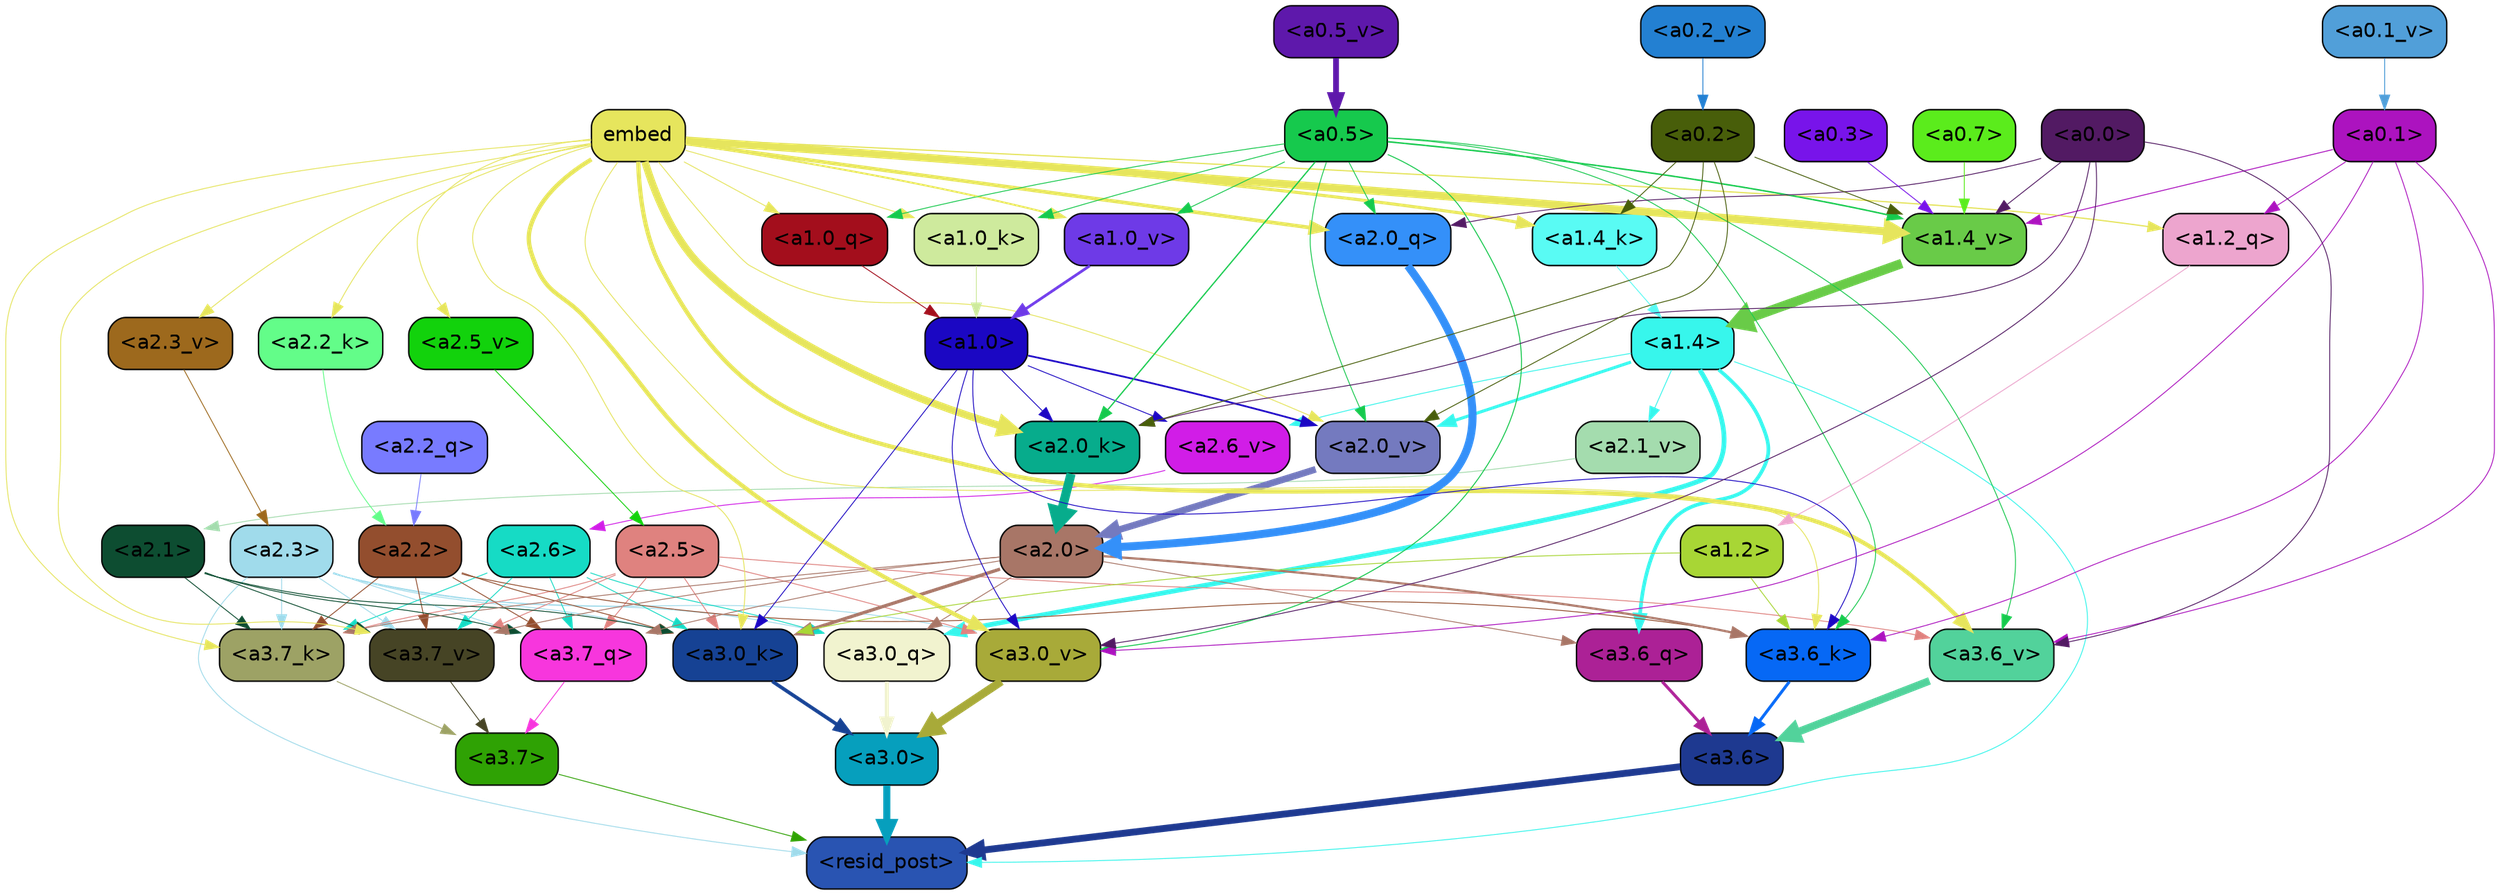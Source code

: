 strict digraph "" {
	graph [bgcolor=transparent,
		layout=dot,
		overlap=false,
		splines=true
	];
	"<a3.7>"	[color=black,
		fillcolor="#2fa204",
		fontname=Helvetica,
		shape=box,
		style="filled, rounded"];
	"<resid_post>"	[color=black,
		fillcolor="#2954b2",
		fontname=Helvetica,
		shape=box,
		style="filled, rounded"];
	"<a3.7>" -> "<resid_post>"	[color="#2fa204",
		penwidth=0.6];
	"<a3.6>"	[color=black,
		fillcolor="#1e3990",
		fontname=Helvetica,
		shape=box,
		style="filled, rounded"];
	"<a3.6>" -> "<resid_post>"	[color="#1e3990",
		penwidth=4.753257989883423];
	"<a3.0>"	[color=black,
		fillcolor="#069fbd",
		fontname=Helvetica,
		shape=box,
		style="filled, rounded"];
	"<a3.0>" -> "<resid_post>"	[color="#069fbd",
		penwidth=4.90053927898407];
	"<a2.3>"	[color=black,
		fillcolor="#a0dbeb",
		fontname=Helvetica,
		shape=box,
		style="filled, rounded"];
	"<a2.3>" -> "<resid_post>"	[color="#a0dbeb",
		penwidth=0.6];
	"<a3.7_q>"	[color=black,
		fillcolor="#f736dd",
		fontname=Helvetica,
		shape=box,
		style="filled, rounded"];
	"<a2.3>" -> "<a3.7_q>"	[color="#a0dbeb",
		penwidth=0.6];
	"<a3.0_q>"	[color=black,
		fillcolor="#f1f3cf",
		fontname=Helvetica,
		shape=box,
		style="filled, rounded"];
	"<a2.3>" -> "<a3.0_q>"	[color="#a0dbeb",
		penwidth=0.6];
	"<a3.7_k>"	[color=black,
		fillcolor="#9da265",
		fontname=Helvetica,
		shape=box,
		style="filled, rounded"];
	"<a2.3>" -> "<a3.7_k>"	[color="#a0dbeb",
		penwidth=0.6];
	"<a3.0_k>"	[color=black,
		fillcolor="#164294",
		fontname=Helvetica,
		shape=box,
		style="filled, rounded"];
	"<a2.3>" -> "<a3.0_k>"	[color="#a0dbeb",
		penwidth=0.6];
	"<a3.7_v>"	[color=black,
		fillcolor="#464425",
		fontname=Helvetica,
		shape=box,
		style="filled, rounded"];
	"<a2.3>" -> "<a3.7_v>"	[color="#a0dbeb",
		penwidth=0.6];
	"<a3.0_v>"	[color=black,
		fillcolor="#a8aa39",
		fontname=Helvetica,
		shape=box,
		style="filled, rounded"];
	"<a2.3>" -> "<a3.0_v>"	[color="#a0dbeb",
		penwidth=0.6];
	"<a1.4>"	[color=black,
		fillcolor="#37f6ec",
		fontname=Helvetica,
		shape=box,
		style="filled, rounded"];
	"<a1.4>" -> "<resid_post>"	[color="#37f6ec",
		penwidth=0.6];
	"<a3.6_q>"	[color=black,
		fillcolor="#ac2196",
		fontname=Helvetica,
		shape=box,
		style="filled, rounded"];
	"<a1.4>" -> "<a3.6_q>"	[color="#37f6ec",
		penwidth=2.5149343013763428];
	"<a1.4>" -> "<a3.0_q>"	[color="#37f6ec",
		penwidth=3.2760138511657715];
	"<a2.6_v>"	[color=black,
		fillcolor="#d11de7",
		fontname=Helvetica,
		shape=box,
		style="filled, rounded"];
	"<a1.4>" -> "<a2.6_v>"	[color="#37f6ec",
		penwidth=0.6];
	"<a2.1_v>"	[color=black,
		fillcolor="#a4dcae",
		fontname=Helvetica,
		shape=box,
		style="filled, rounded"];
	"<a1.4>" -> "<a2.1_v>"	[color="#37f6ec",
		penwidth=0.6];
	"<a2.0_v>"	[color=black,
		fillcolor="#747abf",
		fontname=Helvetica,
		shape=box,
		style="filled, rounded"];
	"<a1.4>" -> "<a2.0_v>"	[color="#37f6ec",
		penwidth=2.0870713144540787];
	"<a3.7_q>" -> "<a3.7>"	[color="#f736dd",
		penwidth=0.6];
	"<a3.6_q>" -> "<a3.6>"	[color="#ac2196",
		penwidth=2.091020345687866];
	"<a3.0_q>" -> "<a3.0>"	[color="#f1f3cf",
		penwidth=2.7421876192092896];
	"<a3.7_k>" -> "<a3.7>"	[color="#9da265",
		penwidth=0.6];
	"<a3.6_k>"	[color=black,
		fillcolor="#0668f5",
		fontname=Helvetica,
		shape=box,
		style="filled, rounded"];
	"<a3.6_k>" -> "<a3.6>"	[color="#0668f5",
		penwidth=2.048597991466522];
	"<a3.0_k>" -> "<a3.0>"	[color="#164294",
		penwidth=2.476402521133423];
	"<a3.7_v>" -> "<a3.7>"	[color="#464425",
		penwidth=0.6];
	"<a3.6_v>"	[color=black,
		fillcolor="#52d29b",
		fontname=Helvetica,
		shape=box,
		style="filled, rounded"];
	"<a3.6_v>" -> "<a3.6>"	[color="#52d29b",
		penwidth=5.2550448179244995];
	"<a3.0_v>" -> "<a3.0>"	[color="#a8aa39",
		penwidth=5.652270674705505];
	"<a2.6>"	[color=black,
		fillcolor="#16dbc5",
		fontname=Helvetica,
		shape=box,
		style="filled, rounded"];
	"<a2.6>" -> "<a3.7_q>"	[color="#16dbc5",
		penwidth=0.6];
	"<a2.6>" -> "<a3.0_q>"	[color="#16dbc5",
		penwidth=0.6];
	"<a2.6>" -> "<a3.7_k>"	[color="#16dbc5",
		penwidth=0.6];
	"<a2.6>" -> "<a3.0_k>"	[color="#16dbc5",
		penwidth=0.6];
	"<a2.6>" -> "<a3.7_v>"	[color="#16dbc5",
		penwidth=0.6];
	"<a2.5>"	[color=black,
		fillcolor="#df827f",
		fontname=Helvetica,
		shape=box,
		style="filled, rounded"];
	"<a2.5>" -> "<a3.7_q>"	[color="#df827f",
		penwidth=0.6];
	"<a2.5>" -> "<a3.7_k>"	[color="#df827f",
		penwidth=0.6];
	"<a2.5>" -> "<a3.0_k>"	[color="#df827f",
		penwidth=0.6];
	"<a2.5>" -> "<a3.7_v>"	[color="#df827f",
		penwidth=0.6];
	"<a2.5>" -> "<a3.6_v>"	[color="#df827f",
		penwidth=0.6];
	"<a2.5>" -> "<a3.0_v>"	[color="#df827f",
		penwidth=0.6];
	"<a2.2>"	[color=black,
		fillcolor="#934e2e",
		fontname=Helvetica,
		shape=box,
		style="filled, rounded"];
	"<a2.2>" -> "<a3.7_q>"	[color="#934e2e",
		penwidth=0.6];
	"<a2.2>" -> "<a3.7_k>"	[color="#934e2e",
		penwidth=0.6];
	"<a2.2>" -> "<a3.6_k>"	[color="#934e2e",
		penwidth=0.6];
	"<a2.2>" -> "<a3.0_k>"	[color="#934e2e",
		penwidth=0.6];
	"<a2.2>" -> "<a3.7_v>"	[color="#934e2e",
		penwidth=0.6];
	"<a2.1>"	[color=black,
		fillcolor="#0d4d31",
		fontname=Helvetica,
		shape=box,
		style="filled, rounded"];
	"<a2.1>" -> "<a3.7_q>"	[color="#0d4d31",
		penwidth=0.6];
	"<a2.1>" -> "<a3.7_k>"	[color="#0d4d31",
		penwidth=0.6];
	"<a2.1>" -> "<a3.0_k>"	[color="#0d4d31",
		penwidth=0.6];
	"<a2.1>" -> "<a3.7_v>"	[color="#0d4d31",
		penwidth=0.6];
	"<a2.0>"	[color=black,
		fillcolor="#a87667",
		fontname=Helvetica,
		shape=box,
		style="filled, rounded"];
	"<a2.0>" -> "<a3.7_q>"	[color="#a87667",
		penwidth=0.6];
	"<a2.0>" -> "<a3.6_q>"	[color="#a87667",
		penwidth=0.6];
	"<a2.0>" -> "<a3.0_q>"	[color="#a87667",
		penwidth=0.6];
	"<a2.0>" -> "<a3.7_k>"	[color="#a87667",
		penwidth=0.6];
	"<a2.0>" -> "<a3.6_k>"	[color="#a87667",
		penwidth=1.5290023684501648];
	"<a2.0>" -> "<a3.0_k>"	[color="#a87667",
		penwidth=2.2635570764541626];
	"<a2.0>" -> "<a3.7_v>"	[color="#a87667",
		penwidth=0.6];
	embed	[color=black,
		fillcolor="#e6e55d",
		fontname=Helvetica,
		shape=box,
		style="filled, rounded"];
	embed -> "<a3.7_k>"	[color="#e6e55d",
		penwidth=0.6];
	embed -> "<a3.6_k>"	[color="#e6e55d",
		penwidth=0.6];
	embed -> "<a3.0_k>"	[color="#e6e55d",
		penwidth=0.6];
	embed -> "<a3.7_v>"	[color="#e6e55d",
		penwidth=0.6];
	embed -> "<a3.6_v>"	[color="#e6e55d",
		penwidth=2.9556376338005066];
	embed -> "<a3.0_v>"	[color="#e6e55d",
		penwidth=2.972973108291626];
	"<a2.0_q>"	[color=black,
		fillcolor="#3490f9",
		fontname=Helvetica,
		shape=box,
		style="filled, rounded"];
	embed -> "<a2.0_q>"	[color="#e6e55d",
		penwidth=2.522909115999937];
	"<a2.2_k>"	[color=black,
		fillcolor="#63fd89",
		fontname=Helvetica,
		shape=box,
		style="filled, rounded"];
	embed -> "<a2.2_k>"	[color="#e6e55d",
		penwidth=0.6];
	"<a2.0_k>"	[color=black,
		fillcolor="#07ac8c",
		fontname=Helvetica,
		shape=box,
		style="filled, rounded"];
	embed -> "<a2.0_k>"	[color="#e6e55d",
		penwidth=5.094568967819214];
	"<a2.5_v>"	[color=black,
		fillcolor="#12d20c",
		fontname=Helvetica,
		shape=box,
		style="filled, rounded"];
	embed -> "<a2.5_v>"	[color="#e6e55d",
		penwidth=0.6];
	"<a2.3_v>"	[color=black,
		fillcolor="#9d691d",
		fontname=Helvetica,
		shape=box,
		style="filled, rounded"];
	embed -> "<a2.3_v>"	[color="#e6e55d",
		penwidth=0.6];
	embed -> "<a2.0_v>"	[color="#e6e55d",
		penwidth=0.6];
	"<a1.2_q>"	[color=black,
		fillcolor="#eda5ce",
		fontname=Helvetica,
		shape=box,
		style="filled, rounded"];
	embed -> "<a1.2_q>"	[color="#e6e55d",
		penwidth=0.8520002365112305];
	"<a1.0_q>"	[color=black,
		fillcolor="#a30e1c",
		fontname=Helvetica,
		shape=box,
		style="filled, rounded"];
	embed -> "<a1.0_q>"	[color="#e6e55d",
		penwidth=0.6];
	"<a1.4_k>"	[color=black,
		fillcolor="#59fbf4",
		fontname=Helvetica,
		shape=box,
		style="filled, rounded"];
	embed -> "<a1.4_k>"	[color="#e6e55d",
		penwidth=2.115079402923584];
	"<a1.0_k>"	[color=black,
		fillcolor="#ceea9d",
		fontname=Helvetica,
		shape=box,
		style="filled, rounded"];
	embed -> "<a1.0_k>"	[color="#e6e55d",
		penwidth=0.6];
	"<a1.4_v>"	[color=black,
		fillcolor="#69cb48",
		fontname=Helvetica,
		shape=box,
		style="filled, rounded"];
	embed -> "<a1.4_v>"	[color="#e6e55d",
		penwidth=5.504090070724487];
	"<a1.0_v>"	[color=black,
		fillcolor="#6e3ae7",
		fontname=Helvetica,
		shape=box,
		style="filled, rounded"];
	embed -> "<a1.0_v>"	[color="#e6e55d",
		penwidth=1.2935692071914673];
	"<a1.2>"	[color=black,
		fillcolor="#a8d635",
		fontname=Helvetica,
		shape=box,
		style="filled, rounded"];
	"<a1.2>" -> "<a3.6_k>"	[color="#a8d635",
		penwidth=0.6];
	"<a1.2>" -> "<a3.0_k>"	[color="#a8d635",
		penwidth=0.6];
	"<a1.0>"	[color=black,
		fillcolor="#1b07c3",
		fontname=Helvetica,
		shape=box,
		style="filled, rounded"];
	"<a1.0>" -> "<a3.6_k>"	[color="#1b07c3",
		penwidth=0.6];
	"<a1.0>" -> "<a3.0_k>"	[color="#1b07c3",
		penwidth=0.6];
	"<a1.0>" -> "<a3.0_v>"	[color="#1b07c3",
		penwidth=0.6];
	"<a1.0>" -> "<a2.0_k>"	[color="#1b07c3",
		penwidth=0.6];
	"<a1.0>" -> "<a2.6_v>"	[color="#1b07c3",
		penwidth=0.6];
	"<a1.0>" -> "<a2.0_v>"	[color="#1b07c3",
		penwidth=1.2152502536773682];
	"<a0.5>"	[color=black,
		fillcolor="#16c94d",
		fontname=Helvetica,
		shape=box,
		style="filled, rounded"];
	"<a0.5>" -> "<a3.6_k>"	[color="#16c94d",
		penwidth=0.6];
	"<a0.5>" -> "<a3.6_v>"	[color="#16c94d",
		penwidth=0.6];
	"<a0.5>" -> "<a3.0_v>"	[color="#16c94d",
		penwidth=0.6790935099124908];
	"<a0.5>" -> "<a2.0_q>"	[color="#16c94d",
		penwidth=0.6];
	"<a0.5>" -> "<a2.0_k>"	[color="#16c94d",
		penwidth=0.8835153579711914];
	"<a0.5>" -> "<a2.0_v>"	[color="#16c94d",
		penwidth=0.6];
	"<a0.5>" -> "<a1.0_q>"	[color="#16c94d",
		penwidth=0.6];
	"<a0.5>" -> "<a1.0_k>"	[color="#16c94d",
		penwidth=0.6];
	"<a0.5>" -> "<a1.4_v>"	[color="#16c94d",
		penwidth=1.022335171699524];
	"<a0.5>" -> "<a1.0_v>"	[color="#16c94d",
		penwidth=0.6];
	"<a0.1>"	[color=black,
		fillcolor="#ac13bf",
		fontname=Helvetica,
		shape=box,
		style="filled, rounded"];
	"<a0.1>" -> "<a3.6_k>"	[color="#ac13bf",
		penwidth=0.6];
	"<a0.1>" -> "<a3.6_v>"	[color="#ac13bf",
		penwidth=0.6];
	"<a0.1>" -> "<a3.0_v>"	[color="#ac13bf",
		penwidth=0.6];
	"<a0.1>" -> "<a1.2_q>"	[color="#ac13bf",
		penwidth=0.6];
	"<a0.1>" -> "<a1.4_v>"	[color="#ac13bf",
		penwidth=0.6438122987747192];
	"<a0.0>"	[color=black,
		fillcolor="#521a63",
		fontname=Helvetica,
		shape=box,
		style="filled, rounded"];
	"<a0.0>" -> "<a3.6_v>"	[color="#521a63",
		penwidth=0.6];
	"<a0.0>" -> "<a3.0_v>"	[color="#521a63",
		penwidth=0.6];
	"<a0.0>" -> "<a2.0_q>"	[color="#521a63",
		penwidth=0.6];
	"<a0.0>" -> "<a2.0_k>"	[color="#521a63",
		penwidth=0.6];
	"<a0.0>" -> "<a1.4_v>"	[color="#521a63",
		penwidth=0.6];
	"<a2.2_q>"	[color=black,
		fillcolor="#787bff",
		fontname=Helvetica,
		shape=box,
		style="filled, rounded"];
	"<a2.2_q>" -> "<a2.2>"	[color="#787bff",
		penwidth=0.6];
	"<a2.0_q>" -> "<a2.0>"	[color="#3490f9",
		penwidth=5.557696580886841];
	"<a2.2_k>" -> "<a2.2>"	[color="#63fd89",
		penwidth=0.6];
	"<a2.0_k>" -> "<a2.0>"	[color="#07ac8c",
		penwidth=6.320472955703735];
	"<a2.6_v>" -> "<a2.6>"	[color="#d11de7",
		penwidth=0.6];
	"<a2.5_v>" -> "<a2.5>"	[color="#12d20c",
		penwidth=0.6];
	"<a2.3_v>" -> "<a2.3>"	[color="#9d691d",
		penwidth=0.6];
	"<a2.1_v>" -> "<a2.1>"	[color="#a4dcae",
		penwidth=0.6];
	"<a2.0_v>" -> "<a2.0>"	[color="#747abf",
		penwidth=4.611755967140198];
	"<a0.2>"	[color=black,
		fillcolor="#485e0a",
		fontname=Helvetica,
		shape=box,
		style="filled, rounded"];
	"<a0.2>" -> "<a2.0_k>"	[color="#485e0a",
		penwidth=0.6];
	"<a0.2>" -> "<a2.0_v>"	[color="#485e0a",
		penwidth=0.6];
	"<a0.2>" -> "<a1.4_k>"	[color="#485e0a",
		penwidth=0.6];
	"<a0.2>" -> "<a1.4_v>"	[color="#485e0a",
		penwidth=0.6];
	"<a1.2_q>" -> "<a1.2>"	[color="#eda5ce",
		penwidth=0.6145738363265991];
	"<a1.0_q>" -> "<a1.0>"	[color="#a30e1c",
		penwidth=0.6];
	"<a1.4_k>" -> "<a1.4>"	[color="#59fbf4",
		penwidth=0.6];
	"<a1.0_k>" -> "<a1.0>"	[color="#ceea9d",
		penwidth=0.6];
	"<a1.4_v>" -> "<a1.4>"	[color="#69cb48",
		penwidth=6.5241758823394775];
	"<a1.0_v>" -> "<a1.0>"	[color="#6e3ae7",
		penwidth=1.8809151649475098];
	"<a0.7>"	[color=black,
		fillcolor="#5bec1c",
		fontname=Helvetica,
		shape=box,
		style="filled, rounded"];
	"<a0.7>" -> "<a1.4_v>"	[color="#5bec1c",
		penwidth=0.6];
	"<a0.3>"	[color=black,
		fillcolor="#7814ea",
		fontname=Helvetica,
		shape=box,
		style="filled, rounded"];
	"<a0.3>" -> "<a1.4_v>"	[color="#7814ea",
		penwidth=0.6];
	"<a0.5_v>"	[color=black,
		fillcolor="#5e18ab",
		fontname=Helvetica,
		shape=box,
		style="filled, rounded"];
	"<a0.5_v>" -> "<a0.5>"	[color="#5e18ab",
		penwidth=4.0173709988594055];
	"<a0.2_v>"	[color=black,
		fillcolor="#2380d2",
		fontname=Helvetica,
		shape=box,
		style="filled, rounded"];
	"<a0.2_v>" -> "<a0.2>"	[color="#2380d2",
		penwidth=0.6];
	"<a0.1_v>"	[color=black,
		fillcolor="#519fd9",
		fontname=Helvetica,
		shape=box,
		style="filled, rounded"];
	"<a0.1_v>" -> "<a0.1>"	[color="#519fd9",
		penwidth=0.6690568923950195];
}
